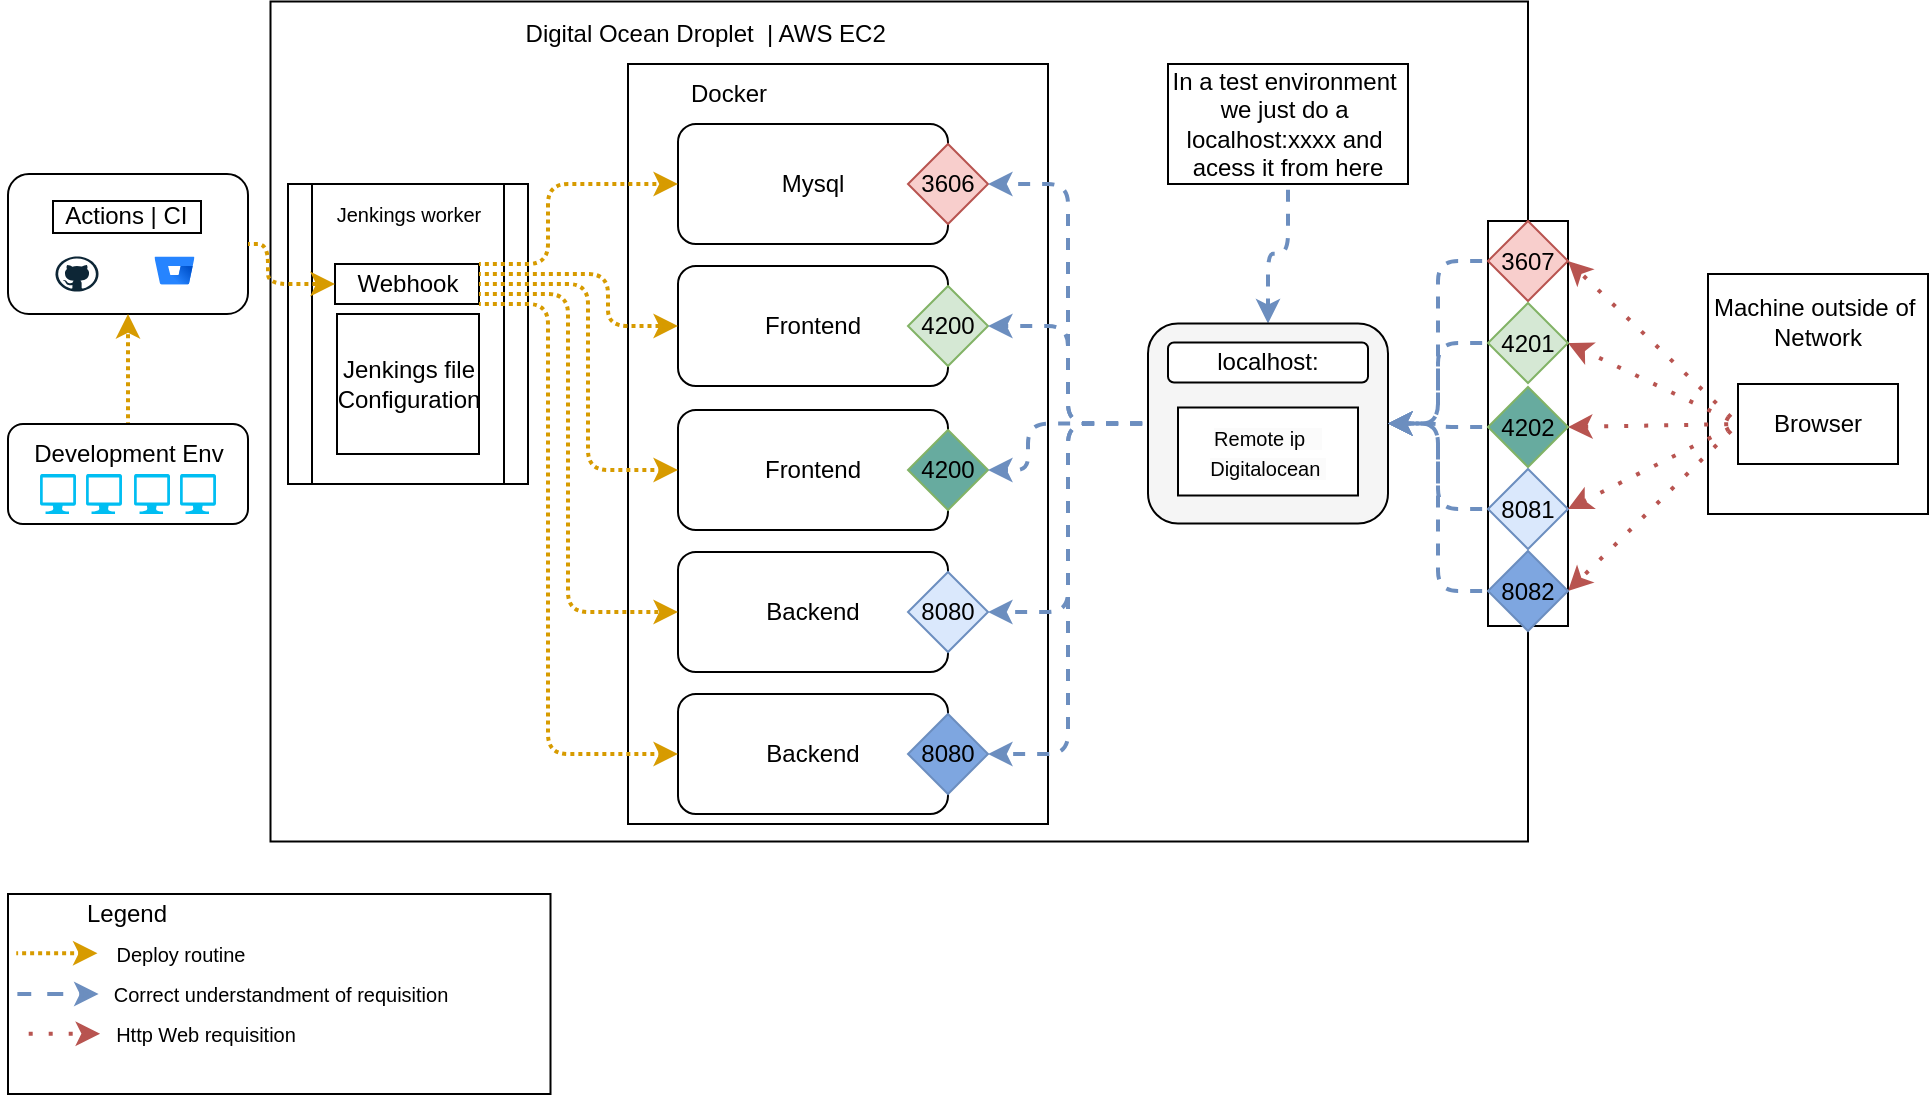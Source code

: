 <mxfile version="22.0.4" type="github">
  <diagram name="Page-1" id="SEeTiFl5rVw57Y517ee5">
    <mxGraphModel dx="1257" dy="683" grid="1" gridSize="10" guides="1" tooltips="1" connect="1" arrows="1" fold="1" page="1" pageScale="1" pageWidth="850" pageHeight="1100" math="0" shadow="0">
      <root>
        <mxCell id="0" />
        <mxCell id="1" parent="0" />
        <mxCell id="GByR40YoezbTgpoBRod4-1" value="" style="rounded=0;whiteSpace=wrap;html=1;" parent="1" vertex="1">
          <mxGeometry x="141.25" y="68.75" width="628.75" height="420" as="geometry" />
        </mxCell>
        <mxCell id="MPVa3Lv365IF4T23LVcz-51" value="" style="rounded=0;whiteSpace=wrap;html=1;" parent="1" vertex="1">
          <mxGeometry x="750" y="178.5" width="40" height="202.5" as="geometry" />
        </mxCell>
        <mxCell id="GByR40YoezbTgpoBRod4-3" value="Machine outside of&amp;nbsp;&lt;br&gt;Network&lt;br&gt;&lt;br&gt;&lt;br&gt;&lt;br&gt;&lt;br&gt;&lt;br&gt;" style="rounded=0;whiteSpace=wrap;html=1;" parent="1" vertex="1">
          <mxGeometry x="860" y="205" width="110" height="120" as="geometry" />
        </mxCell>
        <mxCell id="GByR40YoezbTgpoBRod4-4" value="Digital Ocean Droplet&amp;nbsp; | AWS EC2&amp;nbsp;" style="text;html=1;align=center;verticalAlign=middle;resizable=0;points=[];autosize=1;strokeColor=none;fillColor=none;" parent="1" vertex="1">
          <mxGeometry x="255" y="70" width="210" height="30" as="geometry" />
        </mxCell>
        <mxCell id="GByR40YoezbTgpoBRod4-9" value="" style="rounded=0;whiteSpace=wrap;html=1;" parent="1" vertex="1">
          <mxGeometry x="320" y="100" width="210" height="380" as="geometry" />
        </mxCell>
        <mxCell id="GByR40YoezbTgpoBRod4-10" value="Docker" style="text;html=1;align=center;verticalAlign=middle;resizable=0;points=[];autosize=1;strokeColor=none;fillColor=none;" parent="1" vertex="1">
          <mxGeometry x="340" y="100" width="60" height="30" as="geometry" />
        </mxCell>
        <mxCell id="GByR40YoezbTgpoBRod4-5" value="Mysql" style="rounded=1;whiteSpace=wrap;html=1;" parent="1" vertex="1">
          <mxGeometry x="345" y="130" width="135" height="60" as="geometry" />
        </mxCell>
        <mxCell id="GByR40YoezbTgpoBRod4-6" value="Frontend" style="rounded=1;whiteSpace=wrap;html=1;" parent="1" vertex="1">
          <mxGeometry x="345" y="201" width="135" height="60" as="geometry" />
        </mxCell>
        <mxCell id="GByR40YoezbTgpoBRod4-7" value="Backend" style="rounded=1;whiteSpace=wrap;html=1;" parent="1" vertex="1">
          <mxGeometry x="345" y="344" width="135" height="60" as="geometry" />
        </mxCell>
        <mxCell id="GByR40YoezbTgpoBRod4-11" value="3606" style="rhombus;whiteSpace=wrap;html=1;fillColor=#f8cecc;strokeColor=#b85450;" parent="1" vertex="1">
          <mxGeometry x="460" y="140" width="40" height="40" as="geometry" />
        </mxCell>
        <mxCell id="GByR40YoezbTgpoBRod4-12" value="4200" style="rhombus;whiteSpace=wrap;html=1;fillColor=#d5e8d4;strokeColor=#82b366;" parent="1" vertex="1">
          <mxGeometry x="460" y="211" width="40" height="40" as="geometry" />
        </mxCell>
        <mxCell id="GByR40YoezbTgpoBRod4-13" value="8080" style="rhombus;whiteSpace=wrap;html=1;fillColor=#dae8fc;strokeColor=#6c8ebf;" parent="1" vertex="1">
          <mxGeometry x="460" y="354" width="40" height="40" as="geometry" />
        </mxCell>
        <mxCell id="MPVa3Lv365IF4T23LVcz-55" style="edgeStyle=orthogonalEdgeStyle;rounded=1;orthogonalLoop=1;jettySize=auto;html=1;exitX=0.5;exitY=1;exitDx=0;exitDy=0;entryX=0.5;entryY=0;entryDx=0;entryDy=0;flowAnimation=1;fillColor=#dae8fc;strokeColor=#6c8ebf;strokeWidth=2;dashed=1;" parent="1" source="GByR40YoezbTgpoBRod4-23" target="MPVa3Lv365IF4T23LVcz-19" edge="1">
          <mxGeometry relative="1" as="geometry" />
        </mxCell>
        <mxCell id="GByR40YoezbTgpoBRod4-23" value="In a test environment&amp;nbsp;&lt;br&gt;we just do a&amp;nbsp;&lt;br&gt;localhost:xxxx and&amp;nbsp;&lt;br&gt;acess it from here" style="rounded=0;whiteSpace=wrap;html=1;" parent="1" vertex="1">
          <mxGeometry x="590" y="100" width="120" height="60" as="geometry" />
        </mxCell>
        <mxCell id="HRFeZ3DFuourdnecEh1C-6" style="rounded=0;orthogonalLoop=1;jettySize=auto;html=1;exitX=0;exitY=0.5;exitDx=0;exitDy=0;entryX=1;entryY=0.5;entryDx=0;entryDy=0;fillColor=#f8cecc;strokeColor=#b85450;strokeWidth=2;dashed=1;dashPattern=1 4;noJump=0;flowAnimation=1;" edge="1" parent="1" source="GByR40YoezbTgpoBRod4-29" target="MPVa3Lv365IF4T23LVcz-29">
          <mxGeometry relative="1" as="geometry" />
        </mxCell>
        <mxCell id="HRFeZ3DFuourdnecEh1C-7" style="rounded=0;orthogonalLoop=1;jettySize=auto;html=1;exitX=0;exitY=0.5;exitDx=0;exitDy=0;entryX=1;entryY=0.5;entryDx=0;entryDy=0;fillColor=#f8cecc;strokeColor=#b85450;strokeWidth=2;dashed=1;dashPattern=1 4;noJump=0;flowAnimation=1;" edge="1" parent="1" source="GByR40YoezbTgpoBRod4-29" target="MPVa3Lv365IF4T23LVcz-30">
          <mxGeometry relative="1" as="geometry" />
        </mxCell>
        <mxCell id="HRFeZ3DFuourdnecEh1C-8" style="rounded=0;orthogonalLoop=1;jettySize=auto;html=1;exitX=0;exitY=0.5;exitDx=0;exitDy=0;entryX=1;entryY=0.5;entryDx=0;entryDy=0;fillColor=#f8cecc;strokeColor=#b85450;strokeWidth=2;dashed=1;dashPattern=1 4;noJump=0;flowAnimation=1;" edge="1" parent="1" source="GByR40YoezbTgpoBRod4-29" target="MPVa3Lv365IF4T23LVcz-33">
          <mxGeometry relative="1" as="geometry" />
        </mxCell>
        <mxCell id="HRFeZ3DFuourdnecEh1C-10" style="rounded=0;orthogonalLoop=1;jettySize=auto;html=1;exitX=0;exitY=0.5;exitDx=0;exitDy=0;entryX=1;entryY=0.5;entryDx=0;entryDy=0;fillColor=#f8cecc;strokeColor=#b85450;strokeWidth=2;dashed=1;dashPattern=1 4;noJump=0;flowAnimation=1;" edge="1" parent="1" source="GByR40YoezbTgpoBRod4-29" target="MPVa3Lv365IF4T23LVcz-32">
          <mxGeometry relative="1" as="geometry" />
        </mxCell>
        <mxCell id="GByR40YoezbTgpoBRod4-29" value="Browser" style="rounded=0;whiteSpace=wrap;html=1;" parent="1" vertex="1">
          <mxGeometry x="875" y="260" width="80" height="40" as="geometry" />
        </mxCell>
        <mxCell id="AOoldhMt0bA1JCbf55Pr-4" value="" style="rounded=1;whiteSpace=wrap;html=1;" parent="1" vertex="1">
          <mxGeometry x="10" y="155" width="120" height="70" as="geometry" />
        </mxCell>
        <mxCell id="AOoldhMt0bA1JCbf55Pr-20" style="edgeStyle=orthogonalEdgeStyle;rounded=1;orthogonalLoop=1;jettySize=auto;html=1;exitX=0.5;exitY=0;exitDx=0;exitDy=0;entryX=0.5;entryY=1;entryDx=0;entryDy=0;strokeWidth=2;fillColor=#ffe6cc;strokeColor=#d79b00;dashed=1;dashPattern=1 1;flowAnimation=1;" parent="1" source="AOoldhMt0bA1JCbf55Pr-8" target="AOoldhMt0bA1JCbf55Pr-4" edge="1">
          <mxGeometry relative="1" as="geometry" />
        </mxCell>
        <mxCell id="AOoldhMt0bA1JCbf55Pr-8" value="" style="rounded=1;whiteSpace=wrap;html=1;" parent="1" vertex="1">
          <mxGeometry x="10" y="280" width="120" height="50" as="geometry" />
        </mxCell>
        <mxCell id="AOoldhMt0bA1JCbf55Pr-9" value="" style="verticalLabelPosition=bottom;html=1;verticalAlign=top;align=center;strokeColor=none;fillColor=#00BEF2;shape=mxgraph.azure.computer;pointerEvents=1;" parent="1" vertex="1">
          <mxGeometry x="26" y="305" width="18" height="20" as="geometry" />
        </mxCell>
        <mxCell id="AOoldhMt0bA1JCbf55Pr-10" value="" style="verticalLabelPosition=bottom;html=1;verticalAlign=top;align=center;strokeColor=none;fillColor=#00BEF2;shape=mxgraph.azure.computer;pointerEvents=1;" parent="1" vertex="1">
          <mxGeometry x="49" y="305" width="18" height="20" as="geometry" />
        </mxCell>
        <mxCell id="AOoldhMt0bA1JCbf55Pr-11" value="" style="verticalLabelPosition=bottom;html=1;verticalAlign=top;align=center;strokeColor=none;fillColor=#00BEF2;shape=mxgraph.azure.computer;pointerEvents=1;" parent="1" vertex="1">
          <mxGeometry x="73" y="305" width="18" height="20" as="geometry" />
        </mxCell>
        <mxCell id="AOoldhMt0bA1JCbf55Pr-12" value="" style="verticalLabelPosition=bottom;html=1;verticalAlign=top;align=center;strokeColor=none;fillColor=#00BEF2;shape=mxgraph.azure.computer;pointerEvents=1;" parent="1" vertex="1">
          <mxGeometry x="96" y="305" width="18" height="20" as="geometry" />
        </mxCell>
        <mxCell id="AOoldhMt0bA1JCbf55Pr-14" value="Development Env" style="text;html=1;align=center;verticalAlign=middle;resizable=0;points=[];autosize=1;strokeColor=none;fillColor=none;" parent="1" vertex="1">
          <mxGeometry x="10" y="280" width="120" height="30" as="geometry" />
        </mxCell>
        <mxCell id="AOoldhMt0bA1JCbf55Pr-2" value="" style="dashed=0;outlineConnect=0;html=1;align=center;labelPosition=center;verticalLabelPosition=bottom;verticalAlign=top;shape=mxgraph.weblogos.github" parent="1" vertex="1">
          <mxGeometry x="33.75" y="196.25" width="21.5" height="17.5" as="geometry" />
        </mxCell>
        <mxCell id="AOoldhMt0bA1JCbf55Pr-5" value="" style="shape=image;html=1;verticalAlign=top;verticalLabelPosition=bottom;labelBackgroundColor=#ffffff;imageAspect=0;aspect=fixed;image=https://cdn4.iconfinder.com/data/icons/socialcones/508/Gitlab-128.png" parent="1" vertex="1">
          <mxGeometry x="54.75" y="191" width="28" height="28" as="geometry" />
        </mxCell>
        <mxCell id="AOoldhMt0bA1JCbf55Pr-6" value="" style="image;html=1;image=img/lib/atlassian/Bitbucket_Logo.svg;" parent="1" vertex="1">
          <mxGeometry x="83.25" y="196.25" width="20" height="14" as="geometry" />
        </mxCell>
        <mxCell id="AOoldhMt0bA1JCbf55Pr-16" value="&amp;nbsp; Actions | CI&amp;nbsp;&amp;nbsp;" style="text;html=1;align=center;verticalAlign=middle;resizable=0;points=[];autosize=1;strokeColor=none;fillColor=none;labelBorderColor=default;" parent="1" vertex="1">
          <mxGeometry x="18.75" y="161" width="100" height="30" as="geometry" />
        </mxCell>
        <mxCell id="AOoldhMt0bA1JCbf55Pr-25" value="" style="rounded=0;whiteSpace=wrap;html=1;" parent="1" vertex="1">
          <mxGeometry x="10" y="515" width="271.25" height="100" as="geometry" />
        </mxCell>
        <mxCell id="AOoldhMt0bA1JCbf55Pr-26" value="Legend" style="text;html=1;align=center;verticalAlign=middle;resizable=0;points=[];autosize=1;strokeColor=none;fillColor=none;" parent="1" vertex="1">
          <mxGeometry x="38.75" y="510" width="60" height="30" as="geometry" />
        </mxCell>
        <mxCell id="AOoldhMt0bA1JCbf55Pr-27" value="" style="endArrow=classic;html=1;rounded=0;fillColor=#ffe6cc;strokeColor=#d79b00;strokeWidth=2;dashed=1;dashPattern=1 1;flowAnimation=1;" parent="1" edge="1">
          <mxGeometry width="50" height="50" relative="1" as="geometry">
            <mxPoint x="14.13" y="544.58" as="sourcePoint" />
            <mxPoint x="54.75" y="544.58" as="targetPoint" />
          </mxGeometry>
        </mxCell>
        <mxCell id="AOoldhMt0bA1JCbf55Pr-30" value="" style="endArrow=classic;html=1;rounded=0;fillColor=#dae8fc;strokeColor=#6c8ebf;strokeWidth=2;flowAnimation=1;" parent="1" edge="1">
          <mxGeometry width="50" height="50" relative="1" as="geometry">
            <mxPoint x="14.69" y="565" as="sourcePoint" />
            <mxPoint x="55.31" y="565" as="targetPoint" />
          </mxGeometry>
        </mxCell>
        <mxCell id="AOoldhMt0bA1JCbf55Pr-31" value="" style="endArrow=classic;html=1;rounded=0;fillColor=#f8cecc;strokeColor=#b85450;strokeWidth=2;dashed=1;dashPattern=1 4;flowAnimation=1;" parent="1" edge="1">
          <mxGeometry width="50" height="50" relative="1" as="geometry">
            <mxPoint x="15.44" y="584.86" as="sourcePoint" />
            <mxPoint x="56.06" y="584.86" as="targetPoint" />
          </mxGeometry>
        </mxCell>
        <mxCell id="AOoldhMt0bA1JCbf55Pr-32" value="Deploy routine" style="text;html=1;align=center;verticalAlign=middle;resizable=0;points=[];autosize=1;strokeColor=none;fillColor=none;fontSize=10;" parent="1" vertex="1">
          <mxGeometry x="51.25" y="530" width="90" height="30" as="geometry" />
        </mxCell>
        <mxCell id="AOoldhMt0bA1JCbf55Pr-33" value="Http Web requisition&amp;nbsp; &amp;nbsp; &amp;nbsp; &amp;nbsp; &amp;nbsp; &amp;nbsp; &amp;nbsp; &amp;nbsp; &amp;nbsp; &amp;nbsp; &amp;nbsp; &amp;nbsp; &amp;nbsp; &amp;nbsp;" style="text;html=1;align=center;verticalAlign=middle;resizable=0;points=[];autosize=1;strokeColor=none;fillColor=none;fontSize=10;" parent="1" vertex="1">
          <mxGeometry x="51.25" y="570" width="190" height="30" as="geometry" />
        </mxCell>
        <mxCell id="AOoldhMt0bA1JCbf55Pr-34" value="Correct understandment of requisition" style="text;html=1;align=center;verticalAlign=middle;resizable=0;points=[];autosize=1;strokeColor=none;fillColor=none;fontSize=10;" parent="1" vertex="1">
          <mxGeometry x="51.25" y="550" width="190" height="30" as="geometry" />
        </mxCell>
        <mxCell id="MPVa3Lv365IF4T23LVcz-2" value="Backend" style="rounded=1;whiteSpace=wrap;html=1;" parent="1" vertex="1">
          <mxGeometry x="345" y="415" width="135" height="60" as="geometry" />
        </mxCell>
        <mxCell id="MPVa3Lv365IF4T23LVcz-3" value="8080" style="rhombus;whiteSpace=wrap;html=1;fillColor=#7EA6E0;strokeColor=#6c8ebf;" parent="1" vertex="1">
          <mxGeometry x="460" y="425" width="40" height="40" as="geometry" />
        </mxCell>
        <mxCell id="MPVa3Lv365IF4T23LVcz-4" value="Frontend" style="rounded=1;whiteSpace=wrap;html=1;" parent="1" vertex="1">
          <mxGeometry x="345" y="273" width="135" height="60" as="geometry" />
        </mxCell>
        <mxCell id="MPVa3Lv365IF4T23LVcz-5" value="4200" style="rhombus;whiteSpace=wrap;html=1;fillColor=#67AB9F;strokeColor=#82b366;" parent="1" vertex="1">
          <mxGeometry x="460" y="283" width="40" height="40" as="geometry" />
        </mxCell>
        <mxCell id="MPVa3Lv365IF4T23LVcz-12" value="" style="shape=process;whiteSpace=wrap;html=1;backgroundOutline=1;" parent="1" vertex="1">
          <mxGeometry x="150" y="160" width="120" height="150" as="geometry" />
        </mxCell>
        <mxCell id="AOoldhMt0bA1JCbf55Pr-17" value="Webhook" style="rounded=0;whiteSpace=wrap;html=1;" parent="1" vertex="1">
          <mxGeometry x="173.5" y="200" width="72" height="20" as="geometry" />
        </mxCell>
        <mxCell id="AOoldhMt0bA1JCbf55Pr-18" value="Jenkings worker" style="text;html=1;align=center;verticalAlign=middle;resizable=0;points=[];autosize=1;strokeColor=none;fillColor=none;fontSize=10;" parent="1" vertex="1">
          <mxGeometry x="160" y="160" width="100" height="30" as="geometry" />
        </mxCell>
        <mxCell id="AOoldhMt0bA1JCbf55Pr-19" value="Jenkings file&lt;br&gt;Configuration" style="rounded=0;whiteSpace=wrap;html=1;" parent="1" vertex="1">
          <mxGeometry x="174.5" y="225" width="71" height="70" as="geometry" />
        </mxCell>
        <mxCell id="AOoldhMt0bA1JCbf55Pr-21" style="edgeStyle=orthogonalEdgeStyle;rounded=1;orthogonalLoop=1;jettySize=auto;html=1;exitX=1;exitY=0.5;exitDx=0;exitDy=0;entryX=0;entryY=0.5;entryDx=0;entryDy=0;fillColor=#ffe6cc;strokeColor=#d79b00;strokeWidth=2;dashed=1;dashPattern=1 1;flowAnimation=1;" parent="1" source="AOoldhMt0bA1JCbf55Pr-4" target="AOoldhMt0bA1JCbf55Pr-17" edge="1">
          <mxGeometry relative="1" as="geometry">
            <Array as="points">
              <mxPoint x="140" y="190" />
              <mxPoint x="140" y="210" />
            </Array>
          </mxGeometry>
        </mxCell>
        <mxCell id="MPVa3Lv365IF4T23LVcz-8" style="edgeStyle=orthogonalEdgeStyle;rounded=1;orthogonalLoop=1;jettySize=auto;html=1;exitX=1;exitY=0.25;exitDx=0;exitDy=0;entryX=0;entryY=0.5;entryDx=0;entryDy=0;fillColor=#ffe6cc;strokeColor=#d79b00;strokeWidth=2;dashed=1;dashPattern=1 1;flowAnimation=1;" parent="1" source="AOoldhMt0bA1JCbf55Pr-17" target="GByR40YoezbTgpoBRod4-6" edge="1">
          <mxGeometry relative="1" as="geometry">
            <Array as="points">
              <mxPoint x="310" y="205" />
              <mxPoint x="310" y="231" />
            </Array>
          </mxGeometry>
        </mxCell>
        <mxCell id="MPVa3Lv365IF4T23LVcz-9" style="edgeStyle=orthogonalEdgeStyle;rounded=1;orthogonalLoop=1;jettySize=auto;html=1;exitX=1;exitY=0.5;exitDx=0;exitDy=0;entryX=0;entryY=0.5;entryDx=0;entryDy=0;fillColor=#ffe6cc;strokeColor=#d79b00;strokeWidth=2;dashed=1;dashPattern=1 1;flowAnimation=1;" parent="1" source="AOoldhMt0bA1JCbf55Pr-17" target="MPVa3Lv365IF4T23LVcz-4" edge="1">
          <mxGeometry relative="1" as="geometry">
            <Array as="points">
              <mxPoint x="300" y="210" />
              <mxPoint x="300" y="303" />
            </Array>
          </mxGeometry>
        </mxCell>
        <mxCell id="MPVa3Lv365IF4T23LVcz-10" style="edgeStyle=orthogonalEdgeStyle;rounded=1;orthogonalLoop=1;jettySize=auto;html=1;exitX=1;exitY=0.75;exitDx=0;exitDy=0;entryX=0;entryY=0.5;entryDx=0;entryDy=0;fillColor=#ffe6cc;strokeColor=#d79b00;strokeWidth=2;dashed=1;dashPattern=1 1;flowAnimation=1;" parent="1" source="AOoldhMt0bA1JCbf55Pr-17" target="GByR40YoezbTgpoBRod4-7" edge="1">
          <mxGeometry relative="1" as="geometry">
            <Array as="points">
              <mxPoint x="290" y="215" />
              <mxPoint x="290" y="374" />
            </Array>
          </mxGeometry>
        </mxCell>
        <mxCell id="MPVa3Lv365IF4T23LVcz-11" style="edgeStyle=orthogonalEdgeStyle;rounded=1;orthogonalLoop=1;jettySize=auto;html=1;exitX=1;exitY=1;exitDx=0;exitDy=0;entryX=0;entryY=0.5;entryDx=0;entryDy=0;fillColor=#ffe6cc;strokeColor=#d79b00;strokeWidth=2;dashed=1;dashPattern=1 1;flowAnimation=1;" parent="1" source="AOoldhMt0bA1JCbf55Pr-17" target="MPVa3Lv365IF4T23LVcz-2" edge="1">
          <mxGeometry relative="1" as="geometry">
            <Array as="points">
              <mxPoint x="280" y="220" />
              <mxPoint x="280" y="445" />
            </Array>
          </mxGeometry>
        </mxCell>
        <mxCell id="AOoldhMt0bA1JCbf55Pr-22" style="edgeStyle=orthogonalEdgeStyle;rounded=1;orthogonalLoop=1;jettySize=auto;html=1;exitX=1;exitY=0;exitDx=0;exitDy=0;entryX=0;entryY=0.5;entryDx=0;entryDy=0;fillColor=#ffe6cc;strokeColor=#d79b00;strokeWidth=2;dashed=1;dashPattern=1 1;flowAnimation=1;" parent="1" source="AOoldhMt0bA1JCbf55Pr-17" target="GByR40YoezbTgpoBRod4-5" edge="1">
          <mxGeometry relative="1" as="geometry">
            <Array as="points">
              <mxPoint x="280" y="200" />
              <mxPoint x="280" y="160" />
            </Array>
          </mxGeometry>
        </mxCell>
        <mxCell id="MPVa3Lv365IF4T23LVcz-56" style="edgeStyle=elbowEdgeStyle;rounded=1;orthogonalLoop=1;jettySize=auto;html=1;exitX=0;exitY=0.5;exitDx=0;exitDy=0;entryX=1;entryY=0.5;entryDx=0;entryDy=0;flowAnimation=1;fillColor=#dae8fc;strokeColor=#6c8ebf;strokeWidth=2;dashed=1;" parent="1" source="MPVa3Lv365IF4T23LVcz-19" target="GByR40YoezbTgpoBRod4-11" edge="1">
          <mxGeometry relative="1" as="geometry" />
        </mxCell>
        <mxCell id="MPVa3Lv365IF4T23LVcz-57" style="edgeStyle=orthogonalEdgeStyle;rounded=1;orthogonalLoop=1;jettySize=auto;html=1;exitX=0;exitY=0.5;exitDx=0;exitDy=0;entryX=1;entryY=0.5;entryDx=0;entryDy=0;flowAnimation=1;fillColor=#dae8fc;strokeColor=#6c8ebf;strokeWidth=2;dashed=1;" parent="1" source="MPVa3Lv365IF4T23LVcz-19" target="GByR40YoezbTgpoBRod4-12" edge="1">
          <mxGeometry relative="1" as="geometry" />
        </mxCell>
        <mxCell id="MPVa3Lv365IF4T23LVcz-58" style="edgeStyle=orthogonalEdgeStyle;rounded=1;orthogonalLoop=1;jettySize=auto;html=1;exitX=0;exitY=0.5;exitDx=0;exitDy=0;entryX=1;entryY=0.5;entryDx=0;entryDy=0;flowAnimation=1;fillColor=#dae8fc;strokeColor=#6c8ebf;strokeWidth=2;dashed=1;" parent="1" source="MPVa3Lv365IF4T23LVcz-19" target="MPVa3Lv365IF4T23LVcz-5" edge="1">
          <mxGeometry relative="1" as="geometry">
            <Array as="points">
              <mxPoint x="520" y="280" />
              <mxPoint x="520" y="303" />
            </Array>
          </mxGeometry>
        </mxCell>
        <mxCell id="MPVa3Lv365IF4T23LVcz-59" style="edgeStyle=elbowEdgeStyle;rounded=1;orthogonalLoop=1;jettySize=auto;html=1;exitX=0;exitY=0.5;exitDx=0;exitDy=0;entryX=1;entryY=0.5;entryDx=0;entryDy=0;flowAnimation=1;fillColor=#dae8fc;strokeColor=#6c8ebf;strokeWidth=2;dashed=1;" parent="1" source="MPVa3Lv365IF4T23LVcz-19" target="GByR40YoezbTgpoBRod4-13" edge="1">
          <mxGeometry relative="1" as="geometry" />
        </mxCell>
        <mxCell id="MPVa3Lv365IF4T23LVcz-60" style="edgeStyle=elbowEdgeStyle;rounded=1;orthogonalLoop=1;jettySize=auto;html=1;exitX=0;exitY=0.5;exitDx=0;exitDy=0;entryX=1;entryY=0.5;entryDx=0;entryDy=0;flowAnimation=1;fillColor=#dae8fc;strokeColor=#6c8ebf;strokeWidth=2;dashed=1;" parent="1" source="MPVa3Lv365IF4T23LVcz-19" target="MPVa3Lv365IF4T23LVcz-3" edge="1">
          <mxGeometry relative="1" as="geometry" />
        </mxCell>
        <mxCell id="MPVa3Lv365IF4T23LVcz-19" value="" style="rounded=1;whiteSpace=wrap;html=1;fillColor=#f5f5f5;fontColor=#333333;strokeColor=default;strokeWidth=1;" parent="1" vertex="1">
          <mxGeometry x="580" y="229.75" width="120" height="100" as="geometry" />
        </mxCell>
        <mxCell id="MPVa3Lv365IF4T23LVcz-18" value="localhost:" style="rounded=1;whiteSpace=wrap;html=1;" parent="1" vertex="1">
          <mxGeometry x="590" y="239.25" width="100" height="20" as="geometry" />
        </mxCell>
        <mxCell id="MPVa3Lv365IF4T23LVcz-14" value="&lt;span style=&quot;color: rgb(0, 0, 0); font-family: Helvetica; font-size: 10px; font-style: normal; font-variant-ligatures: normal; font-variant-caps: normal; font-weight: 400; letter-spacing: normal; orphans: 2; text-align: center; text-indent: 0px; text-transform: none; widows: 2; word-spacing: 0px; -webkit-text-stroke-width: 0px; background-color: rgb(251, 251, 251); text-decoration-thickness: initial; text-decoration-style: initial; text-decoration-color: initial; float: none; display: inline !important;&quot;&gt;Remote ip&amp;nbsp; &amp;nbsp;&lt;/span&gt;&lt;br style=&quot;border-color: var(--border-color); color: rgb(0, 0, 0); font-family: Helvetica; font-size: 10px; font-style: normal; font-variant-ligatures: normal; font-variant-caps: normal; font-weight: 400; letter-spacing: normal; orphans: 2; text-align: center; text-indent: 0px; text-transform: none; widows: 2; word-spacing: 0px; -webkit-text-stroke-width: 0px; background-color: rgb(251, 251, 251); text-decoration-thickness: initial; text-decoration-style: initial; text-decoration-color: initial;&quot;&gt;&lt;span style=&quot;color: rgb(0, 0, 0); font-family: Helvetica; font-size: 10px; font-style: normal; font-variant-ligatures: normal; font-variant-caps: normal; font-weight: 400; letter-spacing: normal; orphans: 2; text-align: center; text-indent: 0px; text-transform: none; widows: 2; word-spacing: 0px; -webkit-text-stroke-width: 0px; background-color: rgb(251, 251, 251); text-decoration-thickness: initial; text-decoration-style: initial; text-decoration-color: initial; float: none; display: inline !important;&quot;&gt;Digitalocean&amp;nbsp;&lt;/span&gt;" style="whiteSpace=wrap;html=1;" parent="1" vertex="1">
          <mxGeometry x="595" y="271.75" width="90" height="44" as="geometry" />
        </mxCell>
        <mxCell id="HRFeZ3DFuourdnecEh1C-1" style="edgeStyle=orthogonalEdgeStyle;rounded=1;orthogonalLoop=1;jettySize=auto;html=1;exitX=0;exitY=0.5;exitDx=0;exitDy=0;entryX=1;entryY=0.5;entryDx=0;entryDy=0;fillColor=#dae8fc;strokeColor=#6c8ebf;dashed=1;strokeWidth=2;flowAnimation=1;" edge="1" parent="1" source="MPVa3Lv365IF4T23LVcz-29" target="MPVa3Lv365IF4T23LVcz-19">
          <mxGeometry relative="1" as="geometry" />
        </mxCell>
        <mxCell id="MPVa3Lv365IF4T23LVcz-29" value="3607" style="rhombus;whiteSpace=wrap;html=1;fillColor=#f8cecc;strokeColor=#b85450;" parent="1" vertex="1">
          <mxGeometry x="750" y="178.5" width="40" height="40" as="geometry" />
        </mxCell>
        <mxCell id="HRFeZ3DFuourdnecEh1C-2" style="edgeStyle=orthogonalEdgeStyle;rounded=1;orthogonalLoop=1;jettySize=auto;html=1;exitX=0;exitY=0.5;exitDx=0;exitDy=0;entryX=1;entryY=0.5;entryDx=0;entryDy=0;fillColor=#dae8fc;strokeColor=#6c8ebf;dashed=1;strokeWidth=2;flowAnimation=1;" edge="1" parent="1" source="MPVa3Lv365IF4T23LVcz-30" target="MPVa3Lv365IF4T23LVcz-19">
          <mxGeometry relative="1" as="geometry" />
        </mxCell>
        <mxCell id="MPVa3Lv365IF4T23LVcz-30" value="4201" style="rhombus;whiteSpace=wrap;html=1;fillColor=#d5e8d4;strokeColor=#82b366;" parent="1" vertex="1">
          <mxGeometry x="750" y="219.5" width="40" height="40" as="geometry" />
        </mxCell>
        <mxCell id="HRFeZ3DFuourdnecEh1C-4" style="edgeStyle=orthogonalEdgeStyle;rounded=1;orthogonalLoop=1;jettySize=auto;html=1;exitX=0;exitY=0.5;exitDx=0;exitDy=0;entryX=1;entryY=0.5;entryDx=0;entryDy=0;fillColor=#dae8fc;strokeColor=#6c8ebf;dashed=1;strokeWidth=2;flowAnimation=1;" edge="1" parent="1" source="MPVa3Lv365IF4T23LVcz-31" target="MPVa3Lv365IF4T23LVcz-19">
          <mxGeometry relative="1" as="geometry" />
        </mxCell>
        <mxCell id="MPVa3Lv365IF4T23LVcz-31" value="8081" style="rhombus;whiteSpace=wrap;html=1;fillColor=#dae8fc;strokeColor=#6c8ebf;" parent="1" vertex="1">
          <mxGeometry x="750" y="302.5" width="40" height="40" as="geometry" />
        </mxCell>
        <mxCell id="HRFeZ3DFuourdnecEh1C-5" style="edgeStyle=orthogonalEdgeStyle;rounded=1;orthogonalLoop=1;jettySize=auto;html=1;exitX=0;exitY=0.5;exitDx=0;exitDy=0;entryX=1;entryY=0.5;entryDx=0;entryDy=0;fillColor=#dae8fc;strokeColor=#6c8ebf;dashed=1;strokeWidth=2;flowAnimation=1;" edge="1" parent="1" source="MPVa3Lv365IF4T23LVcz-32" target="MPVa3Lv365IF4T23LVcz-19">
          <mxGeometry relative="1" as="geometry" />
        </mxCell>
        <mxCell id="MPVa3Lv365IF4T23LVcz-32" value="8082" style="rhombus;whiteSpace=wrap;html=1;fillColor=#7EA6E0;strokeColor=#6c8ebf;" parent="1" vertex="1">
          <mxGeometry x="750" y="343.5" width="40" height="40" as="geometry" />
        </mxCell>
        <mxCell id="HRFeZ3DFuourdnecEh1C-3" style="edgeStyle=orthogonalEdgeStyle;rounded=1;orthogonalLoop=1;jettySize=auto;html=1;exitX=0;exitY=0.5;exitDx=0;exitDy=0;entryX=1;entryY=0.5;entryDx=0;entryDy=0;fillColor=#dae8fc;strokeColor=#6c8ebf;dashed=1;strokeWidth=2;flowAnimation=1;" edge="1" parent="1" source="MPVa3Lv365IF4T23LVcz-33" target="MPVa3Lv365IF4T23LVcz-19">
          <mxGeometry relative="1" as="geometry" />
        </mxCell>
        <mxCell id="MPVa3Lv365IF4T23LVcz-33" value="4202" style="rhombus;whiteSpace=wrap;html=1;fillColor=#67AB9F;strokeColor=#82b366;" parent="1" vertex="1">
          <mxGeometry x="750" y="261.5" width="40" height="40" as="geometry" />
        </mxCell>
        <mxCell id="HRFeZ3DFuourdnecEh1C-9" style="rounded=0;orthogonalLoop=1;jettySize=auto;html=1;exitX=0;exitY=0.5;exitDx=0;exitDy=0;entryX=1;entryY=0.5;entryDx=0;entryDy=0;fillColor=#f8cecc;strokeColor=#b85450;strokeWidth=2;dashed=1;dashPattern=1 4;noJump=0;flowAnimation=1;" edge="1" parent="1" source="GByR40YoezbTgpoBRod4-29" target="MPVa3Lv365IF4T23LVcz-31">
          <mxGeometry relative="1" as="geometry" />
        </mxCell>
      </root>
    </mxGraphModel>
  </diagram>
</mxfile>
